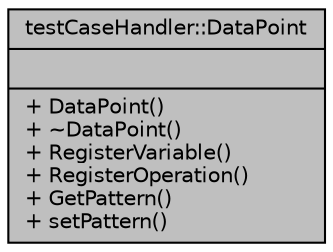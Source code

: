 digraph "testCaseHandler::DataPoint"
{
 // INTERACTIVE_SVG=YES
 // LATEX_PDF_SIZE
  edge [fontname="Helvetica",fontsize="10",labelfontname="Helvetica",labelfontsize="10"];
  node [fontname="Helvetica",fontsize="10",shape=record];
  Node1 [label="{testCaseHandler::DataPoint\n||+ DataPoint()\l+ ~DataPoint()\l+ RegisterVariable()\l+ RegisterOperation()\l+ GetPattern()\l+ setPattern()\l}",height=0.2,width=0.4,color="black", fillcolor="grey75", style="filled", fontcolor="black",tooltip=" "];
}
